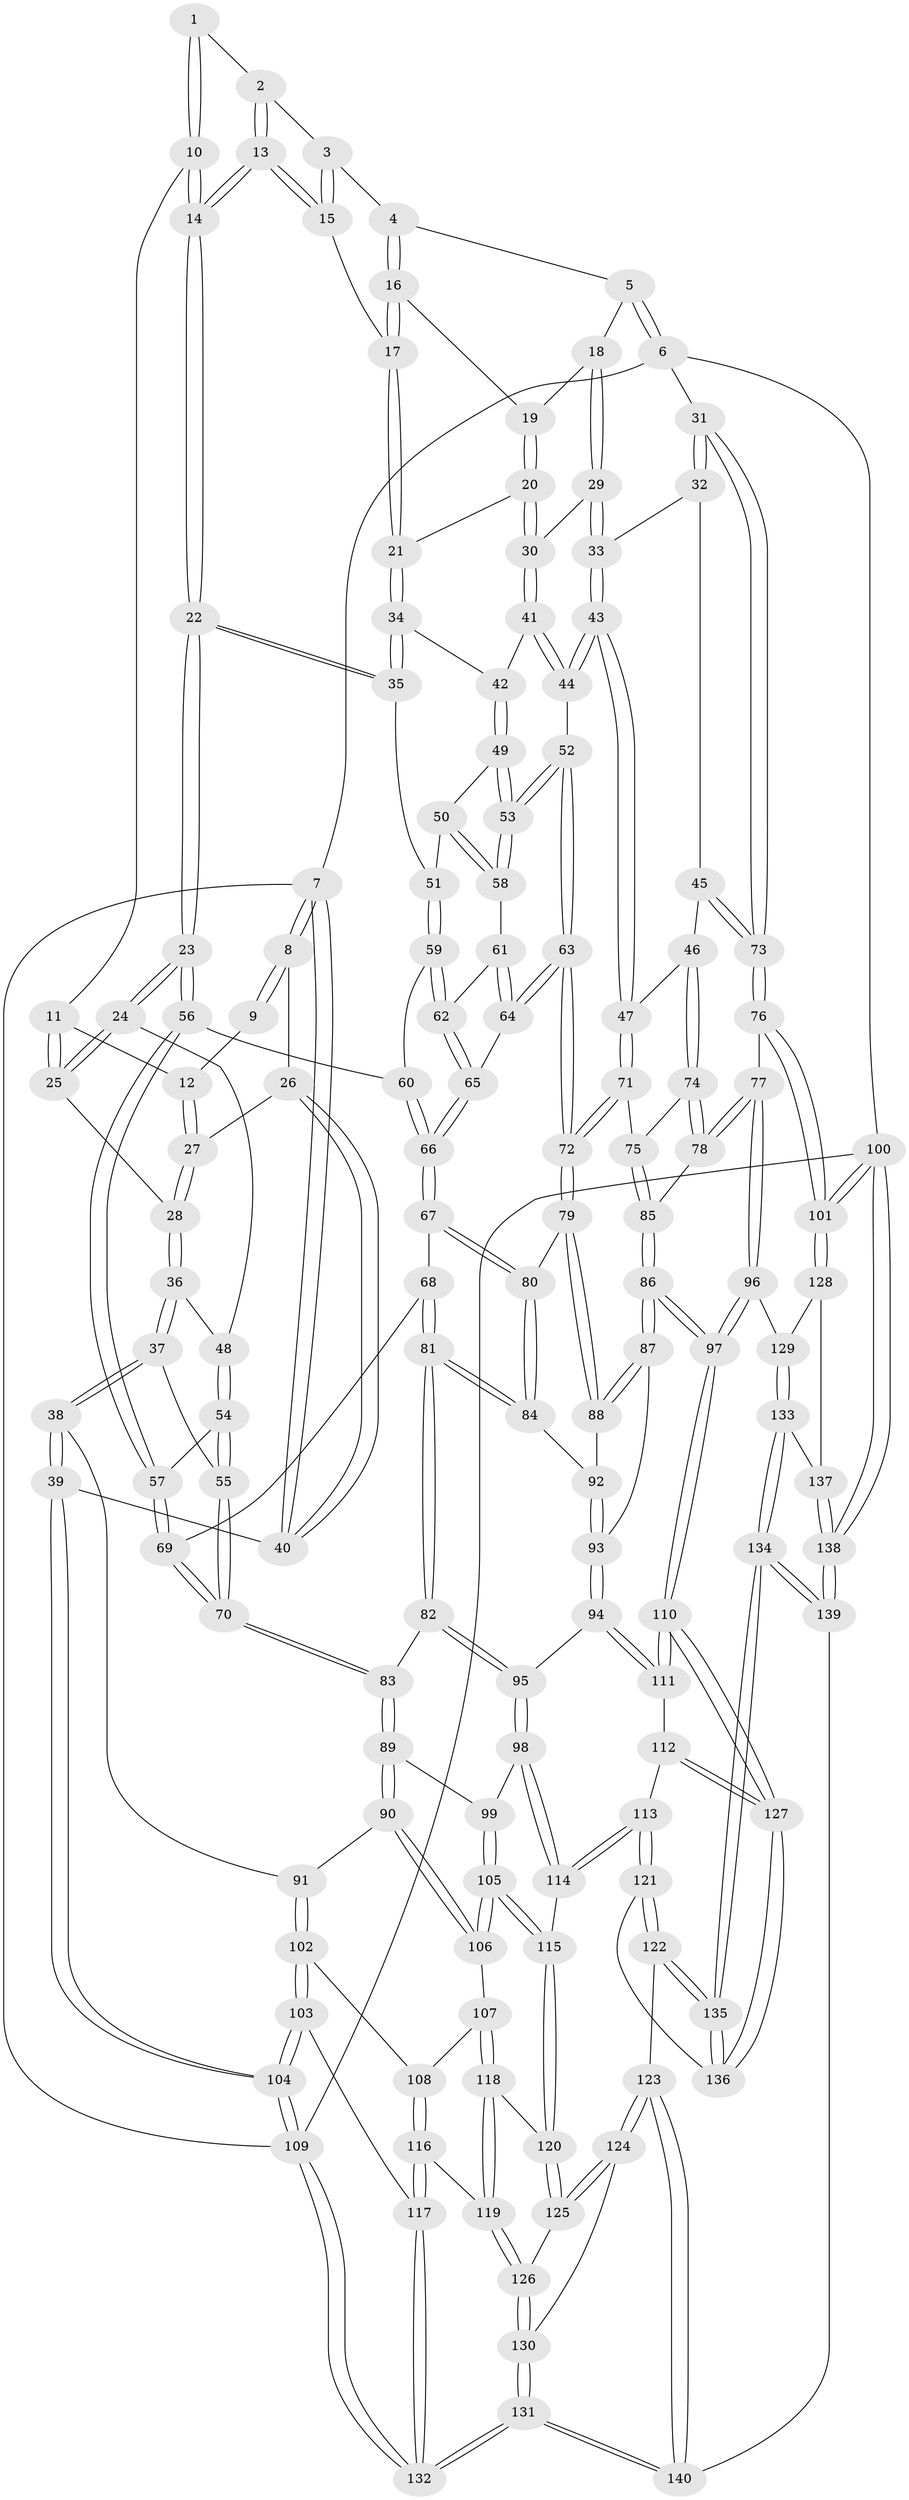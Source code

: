 // Generated by graph-tools (version 1.1) at 2025/50/03/09/25 03:50:59]
// undirected, 140 vertices, 347 edges
graph export_dot {
graph [start="1"]
  node [color=gray90,style=filled];
  1 [pos="+0.3412567072743183+0"];
  2 [pos="+0.457027400686031+0"];
  3 [pos="+0.6956091653370811+0"];
  4 [pos="+0.829734976522809+0"];
  5 [pos="+1+0"];
  6 [pos="+1+0"];
  7 [pos="+0+0"];
  8 [pos="+0+0"];
  9 [pos="+0.2043980986461904+0"];
  10 [pos="+0.32852240566536095+0.04280344144622878"];
  11 [pos="+0.2516628830875935+0.08851163071392915"];
  12 [pos="+0.18467213660352197+0.07608805735067335"];
  13 [pos="+0.49976812061370124+0.10335460236829522"];
  14 [pos="+0.44184099592596654+0.19034212439286521"];
  15 [pos="+0.6067110782193625+0.09418887737584164"];
  16 [pos="+0.7056828153072631+0.07570944163995848"];
  17 [pos="+0.6425165896459604+0.10892349948970713"];
  18 [pos="+0.8779826835697325+0.058836326270899325"];
  19 [pos="+0.7364282663258913+0.09718698311486189"];
  20 [pos="+0.7550410287105123+0.13753516242304042"];
  21 [pos="+0.6599211028646196+0.1580932711029922"];
  22 [pos="+0.43862670808000104+0.20289213757209343"];
  23 [pos="+0.43615980477383115+0.20469384678029093"];
  24 [pos="+0.34629135069450556+0.20792180184664977"];
  25 [pos="+0.32554898839012225+0.19548910659594246"];
  26 [pos="+0.09160862846832449+0.11415519799864474"];
  27 [pos="+0.15226193076984829+0.11269209404541443"];
  28 [pos="+0.17988591585962158+0.1770411990020637"];
  29 [pos="+0.869590549094862+0.15755655111755276"];
  30 [pos="+0.7889646559682992+0.18098445376891337"];
  31 [pos="+1+0.193280868766136"];
  32 [pos="+0.9854719664111156+0.1979762846522597"];
  33 [pos="+0.8869850146367962+0.1785426767842445"];
  34 [pos="+0.6674393226220273+0.19504880418785045"];
  35 [pos="+0.46979919134867393+0.2214610769548205"];
  36 [pos="+0.16887951122552514+0.24228262960528088"];
  37 [pos="+0.08164896040018964+0.38921758569135023"];
  38 [pos="+0+0.41655326692272426"];
  39 [pos="+0+0.39309319612520244"];
  40 [pos="+0+0.3821591506364134"];
  41 [pos="+0.7547101552305702+0.2166922248180951"];
  42 [pos="+0.6842879208678172+0.22028940679230466"];
  43 [pos="+0.8701451602738682+0.3584472173212939"];
  44 [pos="+0.802905424015493+0.3410372171410904"];
  45 [pos="+0.9082149927114332+0.3695480622935791"];
  46 [pos="+0.877368553187066+0.36451887696661484"];
  47 [pos="+0.8703011103337783+0.35860072530669856"];
  48 [pos="+0.2934352221584249+0.25381726771340946"];
  49 [pos="+0.6827794903690723+0.22362167810642652"];
  50 [pos="+0.5211041104007442+0.2648485886873433"];
  51 [pos="+0.5175656149245228+0.2636357856351117"];
  52 [pos="+0.6903575639562716+0.3744221747771586"];
  53 [pos="+0.6569856757523558+0.326494794739518"];
  54 [pos="+0.2567459700699697+0.3263985501911301"];
  55 [pos="+0.19481915783936055+0.40112724218512424"];
  56 [pos="+0.4068668813923465+0.328266315736111"];
  57 [pos="+0.4044297165475323+0.33290881505822784"];
  58 [pos="+0.6331398796456431+0.3219313248840364"];
  59 [pos="+0.5296207432391935+0.342360429581582"];
  60 [pos="+0.4808754436991989+0.3767892863391495"];
  61 [pos="+0.5936674610426595+0.3518347550753846"];
  62 [pos="+0.5388266932357924+0.3679326011198067"];
  63 [pos="+0.6730833770948387+0.43330328421156833"];
  64 [pos="+0.5591742796443382+0.4238953068603004"];
  65 [pos="+0.539233406624873+0.4255528506576052"];
  66 [pos="+0.5264167744245348+0.43545758314945426"];
  67 [pos="+0.514047916048495+0.4535621864826193"];
  68 [pos="+0.4683214497133963+0.46674827778203526"];
  69 [pos="+0.37522508204949406+0.41618588030776416"];
  70 [pos="+0.29848245464785317+0.4611200018408813"];
  71 [pos="+0.7216370546537407+0.4868676816025104"];
  72 [pos="+0.6824600413416816+0.47348362495399554"];
  73 [pos="+1+0.4601230106978251"];
  74 [pos="+0.8601776961417685+0.4168049442357199"];
  75 [pos="+0.7363849865673895+0.49417309163236045"];
  76 [pos="+1+0.5939151762194849"];
  77 [pos="+0.9640719906284746+0.6505956185730214"];
  78 [pos="+0.8427823391530839+0.5583215584355378"];
  79 [pos="+0.6612187670825096+0.5083749511066944"];
  80 [pos="+0.5402382685190604+0.49305923605964136"];
  81 [pos="+0.4450193284818356+0.5789982320271251"];
  82 [pos="+0.4340049748747079+0.5925826944461988"];
  83 [pos="+0.3084720890340223+0.5341858798117335"];
  84 [pos="+0.5437684542174334+0.5550547808395121"];
  85 [pos="+0.8108407449923303+0.5558247107817803"];
  86 [pos="+0.6940958807278507+0.651423619937552"];
  87 [pos="+0.6938876643671592+0.6512416644460854"];
  88 [pos="+0.6543761962398463+0.5337689067894906"];
  89 [pos="+0.2620938456342196+0.6059946785776481"];
  90 [pos="+0.2419142021822103+0.6203176559154563"];
  91 [pos="+0.12317334935640516+0.6013575298419247"];
  92 [pos="+0.5693402805498555+0.5729397553580476"];
  93 [pos="+0.567868317941668+0.6462179450383352"];
  94 [pos="+0.5377489319287568+0.6726700593787974"];
  95 [pos="+0.4351581145029568+0.5988028332987088"];
  96 [pos="+0.8513998939634376+0.7680437311302616"];
  97 [pos="+0.7348573012781003+0.7747852655569336"];
  98 [pos="+0.3925992131075654+0.6875243828529536"];
  99 [pos="+0.34792794760746654+0.670183984416072"];
  100 [pos="+1+1"];
  101 [pos="+1+0.8477371750359877"];
  102 [pos="+0.10831601205872622+0.6725028166743189"];
  103 [pos="+0.0175480264523805+0.7826261434863786"];
  104 [pos="+0+0.7432225140107491"];
  105 [pos="+0.25973082165717315+0.7386088261918922"];
  106 [pos="+0.24571004734585372+0.7233068068745071"];
  107 [pos="+0.19173945783022164+0.7371113594666857"];
  108 [pos="+0.1809479058660474+0.7379003920807109"];
  109 [pos="+0+1"];
  110 [pos="+0.7257708926840113+0.7831951535621966"];
  111 [pos="+0.5352204133584438+0.7020298040646765"];
  112 [pos="+0.4750907892443603+0.7957442323469849"];
  113 [pos="+0.45308479614323116+0.8069865005813369"];
  114 [pos="+0.40354783317371856+0.766449101966941"];
  115 [pos="+0.2842579555531919+0.7749031158440814"];
  116 [pos="+0.10369030174066533+0.8262730262138063"];
  117 [pos="+0.07133052137283076+0.8245378585197388"];
  118 [pos="+0.1952186024760675+0.821551926605664"];
  119 [pos="+0.12627704661250444+0.8369258951286761"];
  120 [pos="+0.26392823547966104+0.8223589986204585"];
  121 [pos="+0.4422624800032459+0.8865026854889844"];
  122 [pos="+0.4316024090089785+0.9197259977069037"];
  123 [pos="+0.4014261921363045+0.9604581570243061"];
  124 [pos="+0.34864527052399746+0.9294566161185299"];
  125 [pos="+0.26675619442213877+0.8436141171266468"];
  126 [pos="+0.1929948906771557+0.9283858955524144"];
  127 [pos="+0.688099932725324+0.8405021647540153"];
  128 [pos="+1+0.8772487157358"];
  129 [pos="+0.8652374288937618+0.7994165690158587"];
  130 [pos="+0.193373638757785+0.939338488614228"];
  131 [pos="+0.055603300823094726+1"];
  132 [pos="+0.024232030820921412+1"];
  133 [pos="+0.8729590059145542+0.8688609059937725"];
  134 [pos="+0.7357988712099855+1"];
  135 [pos="+0.6827400388867788+0.9894048096384065"];
  136 [pos="+0.6801227917114653+0.8980813742773429"];
  137 [pos="+0.9413705376782165+0.9423841995206163"];
  138 [pos="+1+1"];
  139 [pos="+0.74626030148877+1"];
  140 [pos="+0.37182853260808785+1"];
  1 -- 2;
  1 -- 10;
  1 -- 10;
  2 -- 3;
  2 -- 13;
  2 -- 13;
  3 -- 4;
  3 -- 15;
  3 -- 15;
  4 -- 5;
  4 -- 16;
  4 -- 16;
  5 -- 6;
  5 -- 6;
  5 -- 18;
  6 -- 7;
  6 -- 31;
  6 -- 100;
  7 -- 8;
  7 -- 8;
  7 -- 40;
  7 -- 40;
  7 -- 109;
  8 -- 9;
  8 -- 9;
  8 -- 26;
  9 -- 12;
  10 -- 11;
  10 -- 14;
  10 -- 14;
  11 -- 12;
  11 -- 25;
  11 -- 25;
  12 -- 27;
  12 -- 27;
  13 -- 14;
  13 -- 14;
  13 -- 15;
  13 -- 15;
  14 -- 22;
  14 -- 22;
  15 -- 17;
  16 -- 17;
  16 -- 17;
  16 -- 19;
  17 -- 21;
  17 -- 21;
  18 -- 19;
  18 -- 29;
  18 -- 29;
  19 -- 20;
  19 -- 20;
  20 -- 21;
  20 -- 30;
  20 -- 30;
  21 -- 34;
  21 -- 34;
  22 -- 23;
  22 -- 23;
  22 -- 35;
  22 -- 35;
  23 -- 24;
  23 -- 24;
  23 -- 56;
  23 -- 56;
  24 -- 25;
  24 -- 25;
  24 -- 48;
  25 -- 28;
  26 -- 27;
  26 -- 40;
  26 -- 40;
  27 -- 28;
  27 -- 28;
  28 -- 36;
  28 -- 36;
  29 -- 30;
  29 -- 33;
  29 -- 33;
  30 -- 41;
  30 -- 41;
  31 -- 32;
  31 -- 32;
  31 -- 73;
  31 -- 73;
  32 -- 33;
  32 -- 45;
  33 -- 43;
  33 -- 43;
  34 -- 35;
  34 -- 35;
  34 -- 42;
  35 -- 51;
  36 -- 37;
  36 -- 37;
  36 -- 48;
  37 -- 38;
  37 -- 38;
  37 -- 55;
  38 -- 39;
  38 -- 39;
  38 -- 91;
  39 -- 40;
  39 -- 104;
  39 -- 104;
  41 -- 42;
  41 -- 44;
  41 -- 44;
  42 -- 49;
  42 -- 49;
  43 -- 44;
  43 -- 44;
  43 -- 47;
  43 -- 47;
  44 -- 52;
  45 -- 46;
  45 -- 73;
  45 -- 73;
  46 -- 47;
  46 -- 74;
  46 -- 74;
  47 -- 71;
  47 -- 71;
  48 -- 54;
  48 -- 54;
  49 -- 50;
  49 -- 53;
  49 -- 53;
  50 -- 51;
  50 -- 58;
  50 -- 58;
  51 -- 59;
  51 -- 59;
  52 -- 53;
  52 -- 53;
  52 -- 63;
  52 -- 63;
  53 -- 58;
  53 -- 58;
  54 -- 55;
  54 -- 55;
  54 -- 57;
  55 -- 70;
  55 -- 70;
  56 -- 57;
  56 -- 57;
  56 -- 60;
  57 -- 69;
  57 -- 69;
  58 -- 61;
  59 -- 60;
  59 -- 62;
  59 -- 62;
  60 -- 66;
  60 -- 66;
  61 -- 62;
  61 -- 64;
  61 -- 64;
  62 -- 65;
  62 -- 65;
  63 -- 64;
  63 -- 64;
  63 -- 72;
  63 -- 72;
  64 -- 65;
  65 -- 66;
  65 -- 66;
  66 -- 67;
  66 -- 67;
  67 -- 68;
  67 -- 80;
  67 -- 80;
  68 -- 69;
  68 -- 81;
  68 -- 81;
  69 -- 70;
  69 -- 70;
  70 -- 83;
  70 -- 83;
  71 -- 72;
  71 -- 72;
  71 -- 75;
  72 -- 79;
  72 -- 79;
  73 -- 76;
  73 -- 76;
  74 -- 75;
  74 -- 78;
  74 -- 78;
  75 -- 85;
  75 -- 85;
  76 -- 77;
  76 -- 101;
  76 -- 101;
  77 -- 78;
  77 -- 78;
  77 -- 96;
  77 -- 96;
  78 -- 85;
  79 -- 80;
  79 -- 88;
  79 -- 88;
  80 -- 84;
  80 -- 84;
  81 -- 82;
  81 -- 82;
  81 -- 84;
  81 -- 84;
  82 -- 83;
  82 -- 95;
  82 -- 95;
  83 -- 89;
  83 -- 89;
  84 -- 92;
  85 -- 86;
  85 -- 86;
  86 -- 87;
  86 -- 87;
  86 -- 97;
  86 -- 97;
  87 -- 88;
  87 -- 88;
  87 -- 93;
  88 -- 92;
  89 -- 90;
  89 -- 90;
  89 -- 99;
  90 -- 91;
  90 -- 106;
  90 -- 106;
  91 -- 102;
  91 -- 102;
  92 -- 93;
  92 -- 93;
  93 -- 94;
  93 -- 94;
  94 -- 95;
  94 -- 111;
  94 -- 111;
  95 -- 98;
  95 -- 98;
  96 -- 97;
  96 -- 97;
  96 -- 129;
  97 -- 110;
  97 -- 110;
  98 -- 99;
  98 -- 114;
  98 -- 114;
  99 -- 105;
  99 -- 105;
  100 -- 101;
  100 -- 101;
  100 -- 138;
  100 -- 138;
  100 -- 109;
  101 -- 128;
  101 -- 128;
  102 -- 103;
  102 -- 103;
  102 -- 108;
  103 -- 104;
  103 -- 104;
  103 -- 117;
  104 -- 109;
  104 -- 109;
  105 -- 106;
  105 -- 106;
  105 -- 115;
  105 -- 115;
  106 -- 107;
  107 -- 108;
  107 -- 118;
  107 -- 118;
  108 -- 116;
  108 -- 116;
  109 -- 132;
  109 -- 132;
  110 -- 111;
  110 -- 111;
  110 -- 127;
  110 -- 127;
  111 -- 112;
  112 -- 113;
  112 -- 127;
  112 -- 127;
  113 -- 114;
  113 -- 114;
  113 -- 121;
  113 -- 121;
  114 -- 115;
  115 -- 120;
  115 -- 120;
  116 -- 117;
  116 -- 117;
  116 -- 119;
  117 -- 132;
  117 -- 132;
  118 -- 119;
  118 -- 119;
  118 -- 120;
  119 -- 126;
  119 -- 126;
  120 -- 125;
  120 -- 125;
  121 -- 122;
  121 -- 122;
  121 -- 136;
  122 -- 123;
  122 -- 135;
  122 -- 135;
  123 -- 124;
  123 -- 124;
  123 -- 140;
  123 -- 140;
  124 -- 125;
  124 -- 125;
  124 -- 130;
  125 -- 126;
  126 -- 130;
  126 -- 130;
  127 -- 136;
  127 -- 136;
  128 -- 129;
  128 -- 137;
  129 -- 133;
  129 -- 133;
  130 -- 131;
  130 -- 131;
  131 -- 132;
  131 -- 132;
  131 -- 140;
  131 -- 140;
  133 -- 134;
  133 -- 134;
  133 -- 137;
  134 -- 135;
  134 -- 135;
  134 -- 139;
  134 -- 139;
  135 -- 136;
  135 -- 136;
  137 -- 138;
  137 -- 138;
  138 -- 139;
  138 -- 139;
  139 -- 140;
}
